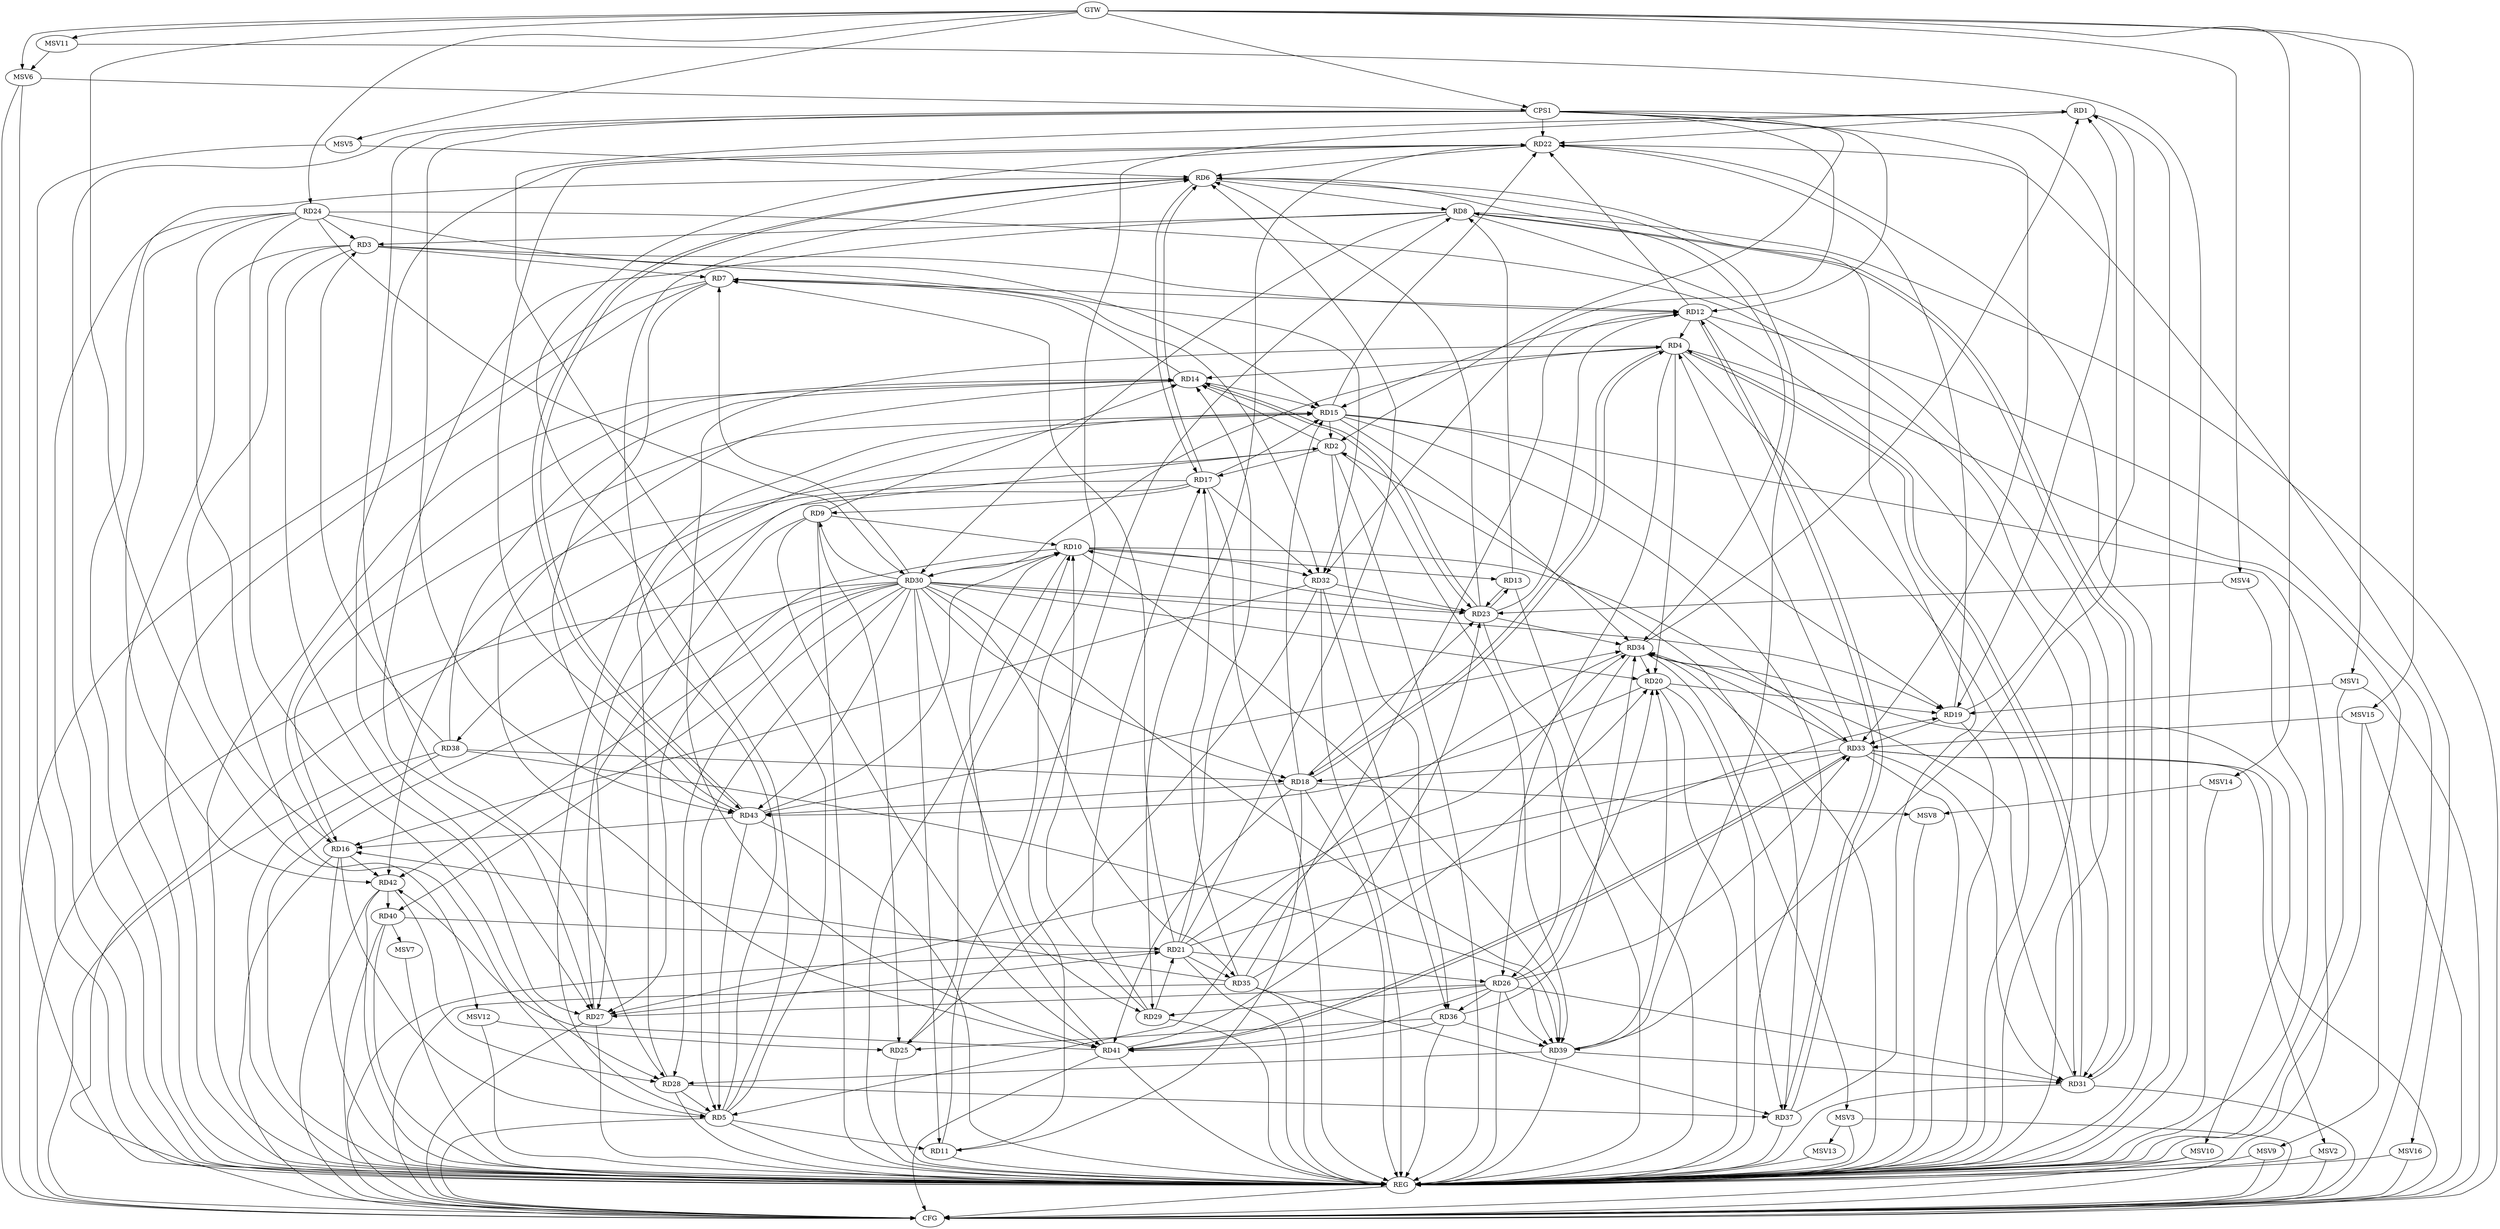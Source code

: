 strict digraph G {
  RD1 [ label="RD1" ];
  RD2 [ label="RD2" ];
  RD3 [ label="RD3" ];
  RD4 [ label="RD4" ];
  RD5 [ label="RD5" ];
  RD6 [ label="RD6" ];
  RD7 [ label="RD7" ];
  RD8 [ label="RD8" ];
  RD9 [ label="RD9" ];
  RD10 [ label="RD10" ];
  RD11 [ label="RD11" ];
  RD12 [ label="RD12" ];
  RD13 [ label="RD13" ];
  RD14 [ label="RD14" ];
  RD15 [ label="RD15" ];
  RD16 [ label="RD16" ];
  RD17 [ label="RD17" ];
  RD18 [ label="RD18" ];
  RD19 [ label="RD19" ];
  RD20 [ label="RD20" ];
  RD21 [ label="RD21" ];
  RD22 [ label="RD22" ];
  RD23 [ label="RD23" ];
  RD24 [ label="RD24" ];
  RD25 [ label="RD25" ];
  RD26 [ label="RD26" ];
  RD27 [ label="RD27" ];
  RD28 [ label="RD28" ];
  RD29 [ label="RD29" ];
  RD30 [ label="RD30" ];
  RD31 [ label="RD31" ];
  RD32 [ label="RD32" ];
  RD33 [ label="RD33" ];
  RD34 [ label="RD34" ];
  RD35 [ label="RD35" ];
  RD36 [ label="RD36" ];
  RD37 [ label="RD37" ];
  RD38 [ label="RD38" ];
  RD39 [ label="RD39" ];
  RD40 [ label="RD40" ];
  RD41 [ label="RD41" ];
  RD42 [ label="RD42" ];
  RD43 [ label="RD43" ];
  CPS1 [ label="CPS1" ];
  GTW [ label="GTW" ];
  REG [ label="REG" ];
  CFG [ label="CFG" ];
  MSV1 [ label="MSV1" ];
  MSV2 [ label="MSV2" ];
  MSV3 [ label="MSV3" ];
  MSV4 [ label="MSV4" ];
  MSV5 [ label="MSV5" ];
  MSV6 [ label="MSV6" ];
  MSV7 [ label="MSV7" ];
  MSV8 [ label="MSV8" ];
  MSV9 [ label="MSV9" ];
  MSV10 [ label="MSV10" ];
  MSV11 [ label="MSV11" ];
  MSV12 [ label="MSV12" ];
  MSV13 [ label="MSV13" ];
  MSV14 [ label="MSV14" ];
  MSV15 [ label="MSV15" ];
  MSV16 [ label="MSV16" ];
  RD5 -> RD1;
  RD11 -> RD1;
  RD19 -> RD1;
  RD1 -> RD22;
  RD34 -> RD1;
  RD39 -> RD1;
  RD2 -> RD14;
  RD15 -> RD2;
  RD2 -> RD17;
  RD27 -> RD2;
  RD2 -> RD36;
  RD37 -> RD2;
  RD2 -> RD39;
  RD2 -> RD42;
  RD3 -> RD7;
  RD8 -> RD3;
  RD3 -> RD12;
  RD3 -> RD16;
  RD24 -> RD3;
  RD3 -> RD27;
  RD3 -> RD32;
  RD38 -> RD3;
  RD12 -> RD4;
  RD4 -> RD14;
  RD4 -> RD18;
  RD18 -> RD4;
  RD4 -> RD20;
  RD4 -> RD26;
  RD4 -> RD31;
  RD31 -> RD4;
  RD33 -> RD4;
  RD4 -> RD41;
  RD5 -> RD6;
  RD5 -> RD11;
  RD5 -> RD15;
  RD16 -> RD5;
  RD5 -> RD22;
  RD24 -> RD5;
  RD28 -> RD5;
  RD30 -> RD5;
  RD34 -> RD5;
  RD43 -> RD5;
  RD6 -> RD8;
  RD6 -> RD17;
  RD17 -> RD6;
  RD21 -> RD6;
  RD22 -> RD6;
  RD23 -> RD6;
  RD6 -> RD34;
  RD37 -> RD6;
  RD6 -> RD39;
  RD6 -> RD43;
  RD43 -> RD6;
  RD7 -> RD12;
  RD14 -> RD7;
  RD21 -> RD7;
  RD7 -> RD32;
  RD7 -> RD43;
  RD11 -> RD8;
  RD13 -> RD8;
  RD8 -> RD27;
  RD8 -> RD30;
  RD8 -> RD31;
  RD31 -> RD8;
  RD9 -> RD10;
  RD9 -> RD14;
  RD17 -> RD9;
  RD9 -> RD25;
  RD9 -> RD27;
  RD30 -> RD9;
  RD9 -> RD41;
  RD10 -> RD13;
  RD23 -> RD10;
  RD25 -> RD10;
  RD10 -> RD27;
  RD29 -> RD10;
  RD10 -> RD30;
  RD10 -> RD32;
  RD10 -> RD33;
  RD10 -> RD39;
  RD41 -> RD10;
  RD43 -> RD10;
  RD18 -> RD11;
  RD30 -> RD11;
  RD12 -> RD15;
  RD12 -> RD22;
  RD23 -> RD12;
  RD35 -> RD12;
  RD12 -> RD37;
  RD37 -> RD12;
  RD13 -> RD23;
  RD23 -> RD13;
  RD14 -> RD15;
  RD16 -> RD14;
  RD21 -> RD14;
  RD14 -> RD23;
  RD23 -> RD14;
  RD38 -> RD14;
  RD14 -> RD41;
  RD15 -> RD16;
  RD17 -> RD15;
  RD18 -> RD15;
  RD15 -> RD19;
  RD15 -> RD22;
  RD24 -> RD15;
  RD28 -> RD15;
  RD15 -> RD34;
  RD32 -> RD16;
  RD35 -> RD16;
  RD16 -> RD42;
  RD43 -> RD16;
  RD29 -> RD17;
  RD17 -> RD32;
  RD35 -> RD17;
  RD17 -> RD38;
  RD18 -> RD23;
  RD33 -> RD18;
  RD38 -> RD18;
  RD18 -> RD41;
  RD18 -> RD43;
  RD20 -> RD19;
  RD21 -> RD19;
  RD19 -> RD22;
  RD30 -> RD19;
  RD19 -> RD33;
  RD26 -> RD20;
  RD30 -> RD20;
  RD34 -> RD20;
  RD20 -> RD37;
  RD39 -> RD20;
  RD41 -> RD20;
  RD20 -> RD43;
  RD21 -> RD26;
  RD27 -> RD21;
  RD29 -> RD21;
  RD21 -> RD34;
  RD21 -> RD35;
  RD40 -> RD21;
  RD22 -> RD27;
  RD22 -> RD29;
  RD43 -> RD22;
  RD32 -> RD23;
  RD23 -> RD34;
  RD35 -> RD23;
  RD24 -> RD28;
  RD24 -> RD30;
  RD24 -> RD31;
  RD24 -> RD42;
  RD32 -> RD25;
  RD36 -> RD25;
  RD26 -> RD27;
  RD26 -> RD29;
  RD26 -> RD31;
  RD26 -> RD33;
  RD34 -> RD26;
  RD26 -> RD36;
  RD26 -> RD39;
  RD26 -> RD41;
  RD33 -> RD27;
  RD30 -> RD28;
  RD28 -> RD37;
  RD39 -> RD28;
  RD42 -> RD28;
  RD30 -> RD40;
  RD30 -> RD42;
  RD30 -> RD43;
  RD33 -> RD31;
  RD31 -> RD34;
  RD39 -> RD31;
  RD32 -> RD36;
  RD33 -> RD34;
  RD33 -> RD41;
  RD41 -> RD33;
  RD36 -> RD34;
  RD43 -> RD34;
  RD35 -> RD37;
  RD36 -> RD39;
  RD36 -> RD41;
  RD38 -> RD39;
  RD42 -> RD40;
  RD41 -> RD42;
  CPS1 -> RD22;
  CPS1 -> RD19;
  CPS1 -> RD28;
  CPS1 -> RD2;
  CPS1 -> RD12;
  CPS1 -> RD43;
  CPS1 -> RD32;
  CPS1 -> RD33;
  GTW -> RD24;
  GTW -> CPS1;
  RD1 -> REG;
  RD2 -> REG;
  RD3 -> REG;
  RD4 -> REG;
  RD5 -> REG;
  RD6 -> REG;
  RD7 -> REG;
  RD8 -> REG;
  RD9 -> REG;
  RD10 -> REG;
  RD11 -> REG;
  RD12 -> REG;
  RD13 -> REG;
  RD14 -> REG;
  RD15 -> REG;
  RD16 -> REG;
  RD17 -> REG;
  RD18 -> REG;
  RD19 -> REG;
  RD20 -> REG;
  RD21 -> REG;
  RD22 -> REG;
  RD23 -> REG;
  RD24 -> REG;
  RD25 -> REG;
  RD26 -> REG;
  RD27 -> REG;
  RD28 -> REG;
  RD29 -> REG;
  RD30 -> REG;
  RD31 -> REG;
  RD32 -> REG;
  RD33 -> REG;
  RD34 -> REG;
  RD35 -> REG;
  RD36 -> REG;
  RD37 -> REG;
  RD38 -> REG;
  RD39 -> REG;
  RD40 -> REG;
  RD41 -> REG;
  RD42 -> REG;
  RD43 -> REG;
  CPS1 -> REG;
  RD5 -> CFG;
  RD35 -> CFG;
  RD42 -> CFG;
  RD33 -> CFG;
  RD38 -> CFG;
  RD21 -> CFG;
  RD7 -> CFG;
  RD30 -> CFG;
  RD27 -> CFG;
  RD16 -> CFG;
  RD31 -> CFG;
  RD12 -> CFG;
  RD41 -> CFG;
  RD8 -> CFG;
  RD15 -> CFG;
  RD17 -> CFG;
  RD40 -> CFG;
  REG -> CFG;
  RD30 -> RD4;
  RD30 -> RD18;
  RD30 -> RD39;
  RD30 -> RD7;
  RD30 -> RD35;
  RD30 -> RD29;
  RD30 -> RD23;
  MSV1 -> RD19;
  GTW -> MSV1;
  MSV1 -> REG;
  MSV1 -> CFG;
  RD33 -> MSV2;
  MSV2 -> REG;
  MSV2 -> CFG;
  RD34 -> MSV3;
  MSV3 -> REG;
  MSV3 -> CFG;
  MSV4 -> RD23;
  GTW -> MSV4;
  MSV4 -> REG;
  MSV5 -> RD6;
  GTW -> MSV5;
  MSV5 -> REG;
  MSV6 -> CPS1;
  GTW -> MSV6;
  MSV6 -> REG;
  MSV6 -> CFG;
  RD40 -> MSV7;
  MSV7 -> REG;
  RD18 -> MSV8;
  MSV8 -> REG;
  RD4 -> MSV9;
  MSV9 -> REG;
  MSV9 -> CFG;
  RD34 -> MSV10;
  MSV10 -> REG;
  MSV10 -> CFG;
  MSV11 -> MSV6;
  GTW -> MSV11;
  MSV11 -> REG;
  MSV12 -> RD25;
  GTW -> MSV12;
  MSV12 -> REG;
  MSV3 -> MSV13;
  MSV13 -> REG;
  MSV14 -> MSV8;
  GTW -> MSV14;
  MSV14 -> REG;
  MSV15 -> RD33;
  GTW -> MSV15;
  MSV15 -> REG;
  MSV15 -> CFG;
  RD22 -> MSV16;
  MSV16 -> REG;
  MSV16 -> CFG;
}
